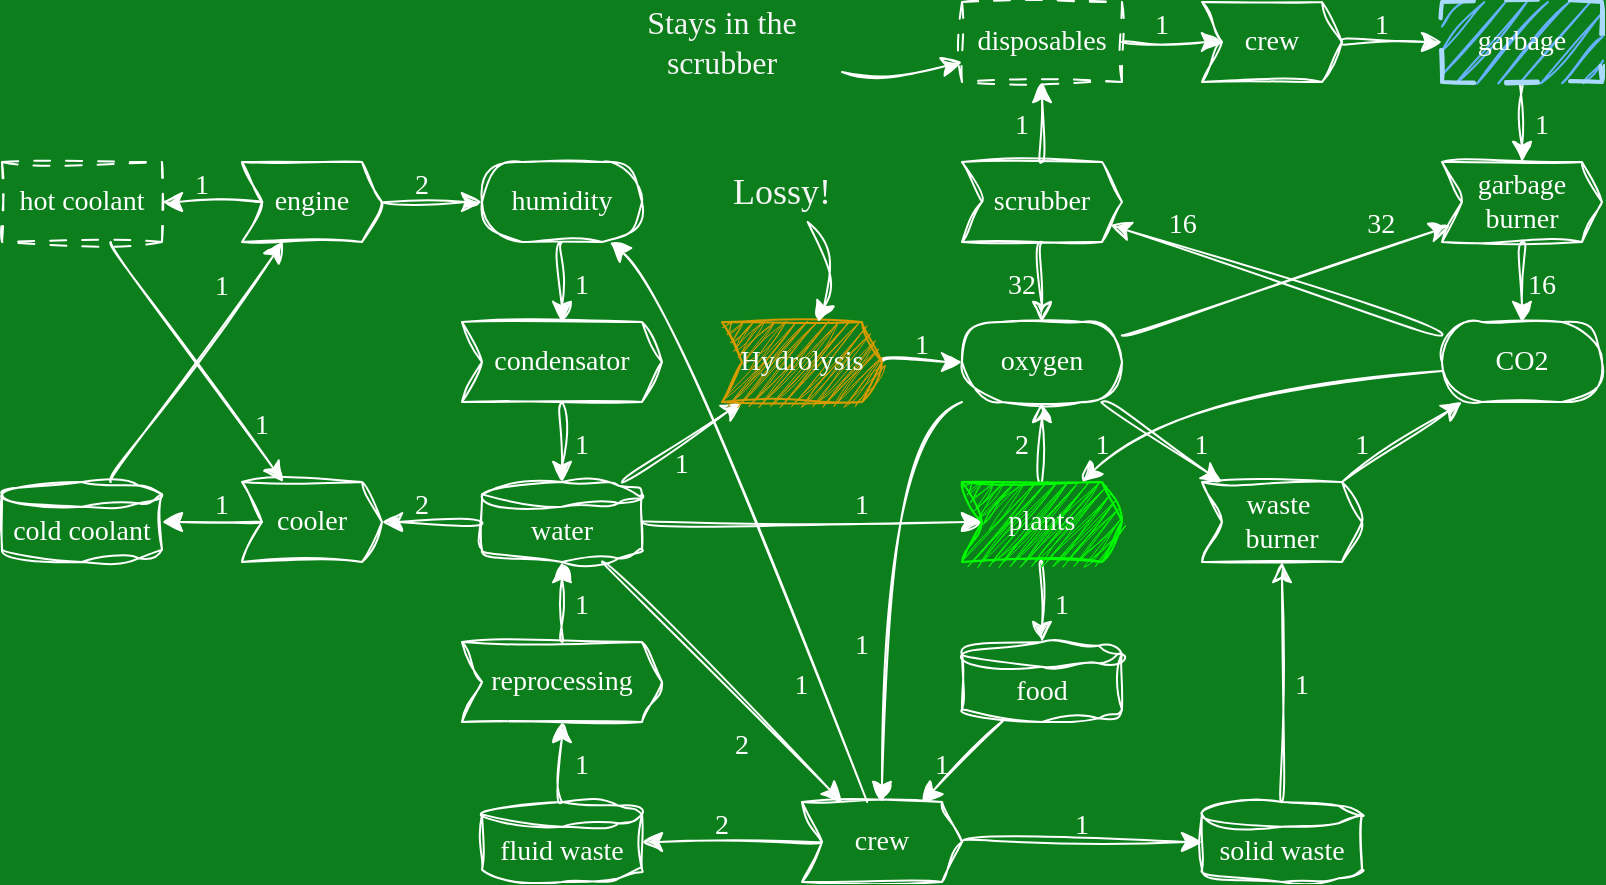 <mxfile version="28.0.6">
  <diagram name="Page-1" id="S1FUTQUYGq-v-Z-Q9evB">
    <mxGraphModel dx="2381" dy="922" grid="1" gridSize="10" guides="1" tooltips="1" connect="1" arrows="1" fold="1" page="1" pageScale="1" pageWidth="827" pageHeight="1169" background="light-dark(#0C7F1C,#5559AA)" math="0" shadow="0">
      <root>
        <mxCell id="0" />
        <mxCell id="1" parent="0" />
        <mxCell id="CmxRopXf3G86RnJkhXXH-24" value="2" style="edgeStyle=none;curved=1;rounded=0;orthogonalLoop=1;jettySize=auto;fontSize=14;startSize=8;endSize=8;fontFamily=Comic Sans MS;labelBackgroundColor=none;sketch=1;curveFitting=1;jiggle=2;strokeColor=#FFFFFF;fontColor=#FFFFFF;fontStyle=0" parent="1" source="CmxRopXf3G86RnJkhXXH-5" target="CmxRopXf3G86RnJkhXXH-13" edge="1">
          <mxGeometry x="0.2" y="-10" relative="1" as="geometry">
            <mxPoint as="offset" />
          </mxGeometry>
        </mxCell>
        <mxCell id="CmxRopXf3G86RnJkhXXH-39" value="1" style="edgeStyle=none;curved=1;rounded=0;orthogonalLoop=1;jettySize=auto;fontSize=14;startSize=8;endSize=8;fontFamily=Comic Sans MS;labelBackgroundColor=none;sketch=1;curveFitting=1;jiggle=2;strokeColor=#FFFFFF;fontColor=#FFFFFF;fontStyle=0" parent="1" source="CmxRopXf3G86RnJkhXXH-5" target="CmxRopXf3G86RnJkhXXH-15" edge="1">
          <mxGeometry x="0.294" y="10" relative="1" as="geometry">
            <mxPoint as="offset" />
          </mxGeometry>
        </mxCell>
        <mxCell id="iWIDf0FiWBgadMUSRAMe-8" value="2" style="edgeStyle=none;curved=1;rounded=0;orthogonalLoop=1;jettySize=auto;fontSize=14;startSize=8;endSize=8;fontFamily=Comic Sans MS;labelBackgroundColor=none;sketch=1;curveFitting=1;jiggle=2;strokeColor=#FFFFFF;fontColor=#FFFFFF;fontStyle=0" parent="1" source="CmxRopXf3G86RnJkhXXH-5" target="CmxRopXf3G86RnJkhXXH-18" edge="1">
          <mxGeometry x="0.333" y="-14" relative="1" as="geometry">
            <mxPoint as="offset" />
          </mxGeometry>
        </mxCell>
        <mxCell id="Fb7SYodg1rfcOdGR5ccG-2" value="1" style="edgeStyle=none;curved=1;rounded=0;orthogonalLoop=1;jettySize=auto;fontSize=14;startSize=8;endSize=8;fontFamily=Comic Sans MS;labelBackgroundColor=none;sketch=1;curveFitting=1;jiggle=2;strokeColor=#FFFFFF;fontColor=#FFFFFF;fontStyle=0" parent="1" source="CmxRopXf3G86RnJkhXXH-5" target="Fb7SYodg1rfcOdGR5ccG-1" edge="1">
          <mxGeometry x="-0.154" y="-8" relative="1" as="geometry">
            <mxPoint as="offset" />
          </mxGeometry>
        </mxCell>
        <mxCell id="CmxRopXf3G86RnJkhXXH-5" value="water" style="shape=cylinder3;whiteSpace=wrap;boundedLbl=1;backgroundOutline=1;size=6.207;fontFamily=Comic Sans MS;html=1;labelBackgroundColor=none;sketch=1;curveFitting=1;jiggle=2;fillColor=none;strokeColor=#FFFFFF;fontColor=#FFFFFF;fontSize=14;fontStyle=0" parent="1" vertex="1">
          <mxGeometry x="80" y="600" width="80" height="40" as="geometry" />
        </mxCell>
        <mxCell id="CmxRopXf3G86RnJkhXXH-57" value="1" style="edgeStyle=none;curved=1;rounded=0;orthogonalLoop=1;jettySize=auto;fontSize=14;startSize=8;endSize=8;fontFamily=Comic Sans MS;labelBackgroundColor=none;sketch=1;curveFitting=1;jiggle=2;strokeColor=#FFFFFF;fontColor=#FFFFFF;fontStyle=0" parent="1" source="CmxRopXf3G86RnJkhXXH-7" target="CmxRopXf3G86RnJkhXXH-53" edge="1">
          <mxGeometry x="0.462" y="11" relative="1" as="geometry">
            <mxPoint as="offset" />
          </mxGeometry>
        </mxCell>
        <mxCell id="Fb7SYodg1rfcOdGR5ccG-17" value="1" style="edgeStyle=none;curved=1;rounded=0;orthogonalLoop=1;jettySize=auto;fontSize=14;startSize=8;endSize=8;fontFamily=Comic Sans MS;labelBackgroundColor=none;sketch=1;curveFitting=1;jiggle=2;strokeColor=#FFFFFF;fontColor=#FFFFFF;fontStyle=0" parent="1" source="CmxRopXf3G86RnJkhXXH-7" target="CmxRopXf3G86RnJkhXXH-18" edge="1">
          <mxGeometry x="0.288" y="-10" relative="1" as="geometry">
            <Array as="points">
              <mxPoint x="280" y="580" />
            </Array>
            <mxPoint as="offset" />
          </mxGeometry>
        </mxCell>
        <mxCell id="Fb7SYodg1rfcOdGR5ccG-26" value="32" style="edgeStyle=none;curved=1;rounded=0;orthogonalLoop=1;jettySize=auto;fontSize=14;startSize=8;endSize=8;fontFamily=Comic Sans MS;labelBackgroundColor=none;sketch=1;curveFitting=1;jiggle=2;strokeColor=#FFFFFF;fontColor=#FFFFFF;fontStyle=0" parent="1" source="CmxRopXf3G86RnJkhXXH-7" target="Fb7SYodg1rfcOdGR5ccG-24" edge="1">
          <mxGeometry x="0.634" y="13" relative="1" as="geometry">
            <mxPoint as="offset" />
          </mxGeometry>
        </mxCell>
        <mxCell id="CmxRopXf3G86RnJkhXXH-7" value="oxygen" style="rounded=1;whiteSpace=wrap;sketch=1;curveFitting=1;jiggle=2;strokeWidth=1;glass=0;miterlimit=4;fillStyle=zigzag;fillColor=none;arcSize=50;fontFamily=Comic Sans MS;html=1;strokeColor=#FFFFFF;fontColor=#FFFFFF;fontSize=14;fontStyle=0" parent="1" vertex="1">
          <mxGeometry x="320" y="520" width="80" height="40" as="geometry" />
        </mxCell>
        <mxCell id="CmxRopXf3G86RnJkhXXH-29" value="1" style="edgeStyle=none;curved=1;rounded=0;orthogonalLoop=1;jettySize=auto;fontSize=14;startSize=8;endSize=8;fontFamily=Comic Sans MS;labelBackgroundColor=none;sketch=1;curveFitting=1;jiggle=2;strokeColor=#FFFFFF;fontColor=#FFFFFF;fontStyle=0" parent="1" source="Fb7SYodg1rfcOdGR5ccG-31" target="CmxRopXf3G86RnJkhXXH-13" edge="1">
          <mxGeometry x="0.586" y="9" relative="1" as="geometry">
            <mxPoint x="-90.0" y="480" as="sourcePoint" />
            <mxPoint as="offset" />
          </mxGeometry>
        </mxCell>
        <mxCell id="CmxRopXf3G86RnJkhXXH-27" value="1" style="edgeStyle=none;curved=1;rounded=0;orthogonalLoop=1;jettySize=auto;fontSize=14;startSize=8;endSize=8;fontFamily=Comic Sans MS;labelBackgroundColor=none;sketch=1;curveFitting=1;jiggle=2;strokeColor=#FFFFFF;fontColor=#FFFFFF;fontStyle=0" parent="1" source="CmxRopXf3G86RnJkhXXH-11" target="CmxRopXf3G86RnJkhXXH-12" edge="1">
          <mxGeometry x="0.538" y="13" relative="1" as="geometry">
            <mxPoint as="offset" />
          </mxGeometry>
        </mxCell>
        <mxCell id="CmxRopXf3G86RnJkhXXH-11" value="cold coolant" style="shape=cylinder3;whiteSpace=wrap;boundedLbl=1;backgroundOutline=1;size=6.207;fontFamily=Comic Sans MS;html=1;labelBackgroundColor=none;sketch=1;curveFitting=1;jiggle=2;fillColor=none;strokeColor=#FFFFFF;fontColor=#FFFFFF;fontSize=14;fontStyle=0" parent="1" vertex="1">
          <mxGeometry x="-160" y="600" width="80" height="40" as="geometry" />
        </mxCell>
        <mxCell id="CmxRopXf3G86RnJkhXXH-28" value="1" style="edgeStyle=none;curved=1;rounded=0;orthogonalLoop=1;jettySize=auto;fontSize=14;startSize=8;endSize=8;fontFamily=Comic Sans MS;labelBackgroundColor=none;sketch=1;curveFitting=1;jiggle=2;strokeColor=#FFFFFF;fontColor=#FFFFFF;fontStyle=0" parent="1" source="CmxRopXf3G86RnJkhXXH-12" target="Fb7SYodg1rfcOdGR5ccG-31" edge="1">
          <mxGeometry x="0.2" y="-10" relative="1" as="geometry">
            <mxPoint x="-80.0" y="460" as="targetPoint" />
            <mxPoint as="offset" />
          </mxGeometry>
        </mxCell>
        <mxCell id="CmxRopXf3G86RnJkhXXH-31" value="2" style="edgeStyle=none;curved=1;rounded=0;orthogonalLoop=1;jettySize=auto;fontSize=14;startSize=8;endSize=8;fontFamily=Comic Sans MS;labelBackgroundColor=none;sketch=1;curveFitting=1;jiggle=2;strokeColor=#FFFFFF;fontColor=#FFFFFF;fontStyle=0" parent="1" source="CmxRopXf3G86RnJkhXXH-12" target="CmxRopXf3G86RnJkhXXH-25" edge="1">
          <mxGeometry x="-0.2" y="10" relative="1" as="geometry">
            <mxPoint as="offset" />
          </mxGeometry>
        </mxCell>
        <mxCell id="CmxRopXf3G86RnJkhXXH-12" value="engine" style="shape=step;perimeter=stepPerimeter;whiteSpace=wrap;fixedSize=1;size=10;fontFamily=Comic Sans MS;html=1;labelBackgroundColor=none;sketch=1;curveFitting=1;jiggle=2;fillColor=none;strokeColor=#FFFFFF;fontColor=#FFFFFF;fontSize=14;fontStyle=0" parent="1" vertex="1">
          <mxGeometry x="-40" y="440" width="70" height="40" as="geometry" />
        </mxCell>
        <mxCell id="CmxRopXf3G86RnJkhXXH-26" value="1" style="edgeStyle=none;curved=1;rounded=0;orthogonalLoop=1;jettySize=auto;fontSize=14;startSize=8;endSize=8;fontFamily=Comic Sans MS;labelBackgroundColor=none;sketch=1;curveFitting=1;jiggle=2;strokeColor=#FFFFFF;fontColor=#FFFFFF;fontStyle=0" parent="1" source="CmxRopXf3G86RnJkhXXH-13" target="CmxRopXf3G86RnJkhXXH-11" edge="1">
          <mxGeometry x="-0.2" y="-10" relative="1" as="geometry">
            <mxPoint as="offset" />
          </mxGeometry>
        </mxCell>
        <mxCell id="CmxRopXf3G86RnJkhXXH-13" value="cooler" style="shape=step;perimeter=stepPerimeter;whiteSpace=wrap;fixedSize=1;size=10;fontFamily=Comic Sans MS;html=1;labelBackgroundColor=none;sketch=1;curveFitting=1;jiggle=2;fillColor=none;strokeColor=#FFFFFF;fontColor=#FFFFFF;fontSize=14;fontStyle=0" parent="1" vertex="1">
          <mxGeometry x="-40" y="600" width="70" height="40" as="geometry" />
        </mxCell>
        <mxCell id="CmxRopXf3G86RnJkhXXH-22" value="1" style="edgeStyle=none;curved=1;rounded=0;orthogonalLoop=1;jettySize=auto;fontSize=14;startSize=8;endSize=8;fontFamily=Comic Sans MS;labelBackgroundColor=none;sketch=1;curveFitting=1;jiggle=2;strokeColor=#FFFFFF;fontColor=#FFFFFF;fontStyle=0" parent="1" source="CmxRopXf3G86RnJkhXXH-15" target="Fb7SYodg1rfcOdGR5ccG-15" edge="1">
          <mxGeometry y="10" relative="1" as="geometry">
            <mxPoint x="433.333" y="680" as="sourcePoint" />
            <mxPoint x="360" y="680" as="targetPoint" />
            <mxPoint as="offset" />
          </mxGeometry>
        </mxCell>
        <mxCell id="CmxRopXf3G86RnJkhXXH-35" value="2" style="edgeStyle=none;curved=1;rounded=0;orthogonalLoop=1;jettySize=auto;fontSize=14;startSize=8;endSize=8;fontFamily=Comic Sans MS;labelBackgroundColor=none;sketch=1;curveFitting=1;jiggle=2;strokeColor=#FFFFFF;fontColor=#FFFFFF;fontStyle=0" parent="1" source="CmxRopXf3G86RnJkhXXH-15" target="CmxRopXf3G86RnJkhXXH-7" edge="1">
          <mxGeometry y="10" relative="1" as="geometry">
            <mxPoint as="offset" />
          </mxGeometry>
        </mxCell>
        <mxCell id="CmxRopXf3G86RnJkhXXH-15" value="plants" style="shape=step;perimeter=stepPerimeter;whiteSpace=wrap;fixedSize=1;size=10;fontFamily=Comic Sans MS;html=1;labelBackgroundColor=none;sketch=1;curveFitting=1;jiggle=2;fillColor=#00FF00;strokeColor=#00FF00;fontColor=#FFFFFF;fillStyle=zigzag;fontSize=14;fontStyle=0" parent="1" vertex="1">
          <mxGeometry x="320" y="600" width="80" height="40" as="geometry" />
        </mxCell>
        <mxCell id="CmxRopXf3G86RnJkhXXH-20" value="1" style="edgeStyle=none;curved=1;rounded=0;orthogonalLoop=1;jettySize=auto;fontSize=14;startSize=8;endSize=8;fontFamily=Comic Sans MS;labelBackgroundColor=none;sketch=1;curveFitting=1;jiggle=2;strokeColor=#FFFFFF;fontColor=#FFFFFF;fontStyle=0" parent="1" source="Fb7SYodg1rfcOdGR5ccG-15" target="CmxRopXf3G86RnJkhXXH-18" edge="1">
          <mxGeometry x="0.25" y="-7" relative="1" as="geometry">
            <mxPoint x="360" y="720" as="sourcePoint" />
            <mxPoint as="offset" />
          </mxGeometry>
        </mxCell>
        <mxCell id="iWIDf0FiWBgadMUSRAMe-10" value="1" style="edgeStyle=none;curved=1;rounded=0;orthogonalLoop=1;jettySize=auto;fontSize=14;startSize=8;endSize=8;fontFamily=Comic Sans MS;labelBackgroundColor=none;sketch=1;curveFitting=1;jiggle=2;strokeColor=#FFFFFF;fontColor=#FFFFFF;fontStyle=0" parent="1" source="CmxRopXf3G86RnJkhXXH-18" target="Fb7SYodg1rfcOdGR5ccG-10" edge="1">
          <mxGeometry y="10" relative="1" as="geometry">
            <mxPoint x="440" y="780" as="targetPoint" />
            <mxPoint as="offset" />
          </mxGeometry>
        </mxCell>
        <mxCell id="Fb7SYodg1rfcOdGR5ccG-13" value="2" style="edgeStyle=none;curved=1;rounded=0;orthogonalLoop=1;jettySize=auto;fontSize=14;startSize=8;endSize=8;fontFamily=Comic Sans MS;labelBackgroundColor=none;sketch=1;curveFitting=1;jiggle=2;strokeColor=#FFFFFF;fontColor=#FFFFFF;fontStyle=0" parent="1" source="CmxRopXf3G86RnJkhXXH-18" target="Fb7SYodg1rfcOdGR5ccG-11" edge="1">
          <mxGeometry x="0.111" y="-10" relative="1" as="geometry">
            <mxPoint as="offset" />
          </mxGeometry>
        </mxCell>
        <mxCell id="Fb7SYodg1rfcOdGR5ccG-18" value="1" style="edgeStyle=none;curved=1;rounded=0;orthogonalLoop=1;jettySize=auto;fontSize=14;startSize=8;endSize=8;fontFamily=Comic Sans MS;labelBackgroundColor=none;sketch=1;curveFitting=1;jiggle=2;strokeColor=#FFFFFF;fontColor=#FFFFFF;fontStyle=0" parent="1" source="CmxRopXf3G86RnJkhXXH-18" target="CmxRopXf3G86RnJkhXXH-25" edge="1">
          <mxGeometry x="-0.569" y="10" relative="1" as="geometry">
            <Array as="points">
              <mxPoint x="180" y="510" />
            </Array>
            <mxPoint as="offset" />
          </mxGeometry>
        </mxCell>
        <mxCell id="CmxRopXf3G86RnJkhXXH-18" value="crew" style="shape=step;perimeter=stepPerimeter;whiteSpace=wrap;fixedSize=1;size=10;fontFamily=Comic Sans MS;html=1;labelBackgroundColor=none;sketch=1;curveFitting=1;jiggle=2;fillColor=none;strokeColor=#FFFFFF;fontColor=#FFFFFF;fontSize=14;fontStyle=0" parent="1" vertex="1">
          <mxGeometry x="240" y="760" width="80" height="40" as="geometry" />
        </mxCell>
        <mxCell id="CmxRopXf3G86RnJkhXXH-33" value="1" style="edgeStyle=none;curved=1;rounded=0;orthogonalLoop=1;jettySize=auto;fontSize=14;startSize=8;endSize=8;fontFamily=Comic Sans MS;labelBackgroundColor=none;sketch=1;curveFitting=1;jiggle=2;strokeColor=#FFFFFF;fontColor=#FFFFFF;fontStyle=0" parent="1" source="CmxRopXf3G86RnJkhXXH-25" target="CmxRopXf3G86RnJkhXXH-32" edge="1">
          <mxGeometry y="10" relative="1" as="geometry">
            <mxPoint as="offset" />
          </mxGeometry>
        </mxCell>
        <mxCell id="CmxRopXf3G86RnJkhXXH-25" value="humidity" style="rounded=1;whiteSpace=wrap;sketch=1;curveFitting=1;jiggle=2;strokeWidth=1;glass=0;miterlimit=4;fillStyle=zigzag;fillColor=none;arcSize=50;fontFamily=Comic Sans MS;html=1;strokeColor=#FFFFFF;fontColor=#FFFFFF;fontSize=14;fontStyle=0" parent="1" vertex="1">
          <mxGeometry x="80" y="440" width="80" height="40" as="geometry" />
        </mxCell>
        <mxCell id="CmxRopXf3G86RnJkhXXH-34" value="1" style="edgeStyle=none;curved=1;rounded=0;orthogonalLoop=1;jettySize=auto;fontSize=14;startSize=8;endSize=8;fontFamily=Comic Sans MS;labelBackgroundColor=none;sketch=1;curveFitting=1;jiggle=2;strokeColor=#FFFFFF;fontColor=#FFFFFF;fontStyle=0" parent="1" source="CmxRopXf3G86RnJkhXXH-32" target="CmxRopXf3G86RnJkhXXH-5" edge="1">
          <mxGeometry y="10" relative="1" as="geometry">
            <mxPoint as="offset" />
          </mxGeometry>
        </mxCell>
        <mxCell id="CmxRopXf3G86RnJkhXXH-32" value="condensator" style="shape=step;perimeter=stepPerimeter;whiteSpace=wrap;fixedSize=1;size=10;fontFamily=Comic Sans MS;html=1;labelBackgroundColor=none;sketch=1;curveFitting=1;jiggle=2;fillColor=none;strokeColor=#FFFFFF;fontColor=#FFFFFF;fontSize=14;fontStyle=0" parent="1" vertex="1">
          <mxGeometry x="70" y="520" width="100" height="40" as="geometry" />
        </mxCell>
        <mxCell id="CmxRopXf3G86RnJkhXXH-38" value="1" style="edgeStyle=none;curved=1;rounded=0;orthogonalLoop=1;jettySize=auto;fontSize=14;startSize=8;endSize=8;fontFamily=Comic Sans MS;labelBackgroundColor=none;sketch=1;curveFitting=1;jiggle=2;strokeColor=#FFFFFF;fontColor=#FFFFFF;fontStyle=0" parent="1" source="CmxRopXf3G86RnJkhXXH-36" target="CmxRopXf3G86RnJkhXXH-5" edge="1">
          <mxGeometry y="-10" relative="1" as="geometry">
            <mxPoint as="offset" />
          </mxGeometry>
        </mxCell>
        <mxCell id="CmxRopXf3G86RnJkhXXH-36" value="reprocessing" style="shape=step;perimeter=stepPerimeter;whiteSpace=wrap;fixedSize=1;size=10;fontFamily=Comic Sans MS;html=1;labelBackgroundColor=none;sketch=1;curveFitting=1;jiggle=2;fillColor=none;strokeColor=#FFFFFF;fontColor=#FFFFFF;fontSize=14;fontStyle=0" parent="1" vertex="1">
          <mxGeometry x="70" y="680" width="100" height="40" as="geometry" />
        </mxCell>
        <mxCell id="CmxRopXf3G86RnJkhXXH-42" value="1" style="edgeStyle=none;curved=1;rounded=0;orthogonalLoop=1;jettySize=auto;fontSize=14;startSize=8;endSize=8;fontFamily=Comic Sans MS;labelBackgroundColor=none;sketch=1;curveFitting=1;jiggle=2;strokeColor=#FFFFFF;fontColor=#FFFFFF;fontStyle=0" parent="1" source="CmxRopXf3G86RnJkhXXH-40" target="CmxRopXf3G86RnJkhXXH-15" edge="1">
          <mxGeometry x="0.785" y="-7" relative="1" as="geometry">
            <mxPoint as="offset" />
            <Array as="points">
              <mxPoint x="420" y="560" />
            </Array>
          </mxGeometry>
        </mxCell>
        <mxCell id="CmxRopXf3G86RnJkhXXH-47" value="16" style="edgeStyle=none;curved=1;rounded=0;orthogonalLoop=1;jettySize=auto;fontSize=14;startSize=8;endSize=8;fontFamily=Comic Sans MS;labelBackgroundColor=none;sketch=1;curveFitting=1;jiggle=2;strokeColor=#FFFFFF;fontColor=#FFFFFF;fontStyle=0" parent="1" source="CmxRopXf3G86RnJkhXXH-40" target="CmxRopXf3G86RnJkhXXH-46" edge="1">
          <mxGeometry x="0.617" y="-13" relative="1" as="geometry">
            <mxPoint as="offset" />
          </mxGeometry>
        </mxCell>
        <mxCell id="CmxRopXf3G86RnJkhXXH-56" value="32" style="edgeStyle=none;curved=1;rounded=0;orthogonalLoop=1;jettySize=auto;fontSize=14;startSize=8;endSize=8;fontFamily=Comic Sans MS;labelBackgroundColor=none;sketch=1;curveFitting=1;jiggle=2;strokeColor=#FFFFFF;fontColor=#FFFFFF;fontStyle=0" parent="1" source="CmxRopXf3G86RnJkhXXH-46" target="CmxRopXf3G86RnJkhXXH-7" edge="1">
          <mxGeometry y="-10" relative="1" as="geometry">
            <mxPoint as="offset" />
          </mxGeometry>
        </mxCell>
        <mxCell id="CmxRopXf3G86RnJkhXXH-40" value="CO2" style="rounded=1;whiteSpace=wrap;sketch=1;curveFitting=1;jiggle=2;strokeWidth=1;glass=0;miterlimit=4;fillStyle=zigzag;fillColor=none;arcSize=50;fontFamily=Comic Sans MS;html=1;strokeColor=#FFFFFF;fontColor=#FFFFFF;fontSize=14;fontStyle=0" parent="1" vertex="1">
          <mxGeometry x="560" y="520" width="80" height="40" as="geometry" />
        </mxCell>
        <mxCell id="CmxRopXf3G86RnJkhXXH-48" value="1" style="edgeStyle=none;curved=1;rounded=0;orthogonalLoop=1;jettySize=auto;fontSize=14;startSize=8;endSize=8;fontFamily=Comic Sans MS;labelBackgroundColor=none;sketch=1;curveFitting=1;jiggle=2;strokeColor=#FFFFFF;fontColor=#FFFFFF;fontStyle=0" parent="1" source="CmxRopXf3G86RnJkhXXH-46" target="Fb7SYodg1rfcOdGR5ccG-7" edge="1">
          <mxGeometry y="10" relative="1" as="geometry">
            <mxPoint as="offset" />
          </mxGeometry>
        </mxCell>
        <mxCell id="CmxRopXf3G86RnJkhXXH-46" value="scrubber" style="shape=step;perimeter=stepPerimeter;whiteSpace=wrap;fixedSize=1;size=10;fontFamily=Comic Sans MS;html=1;labelBackgroundColor=none;sketch=1;curveFitting=1;jiggle=2;fillColor=none;strokeColor=#FFFFFF;fontColor=#FFFFFF;fontSize=14;fontStyle=0" parent="1" vertex="1">
          <mxGeometry x="320" y="440" width="80" height="40" as="geometry" />
        </mxCell>
        <mxCell id="CmxRopXf3G86RnJkhXXH-52" value="1" style="edgeStyle=none;curved=1;rounded=0;orthogonalLoop=1;jettySize=auto;fontSize=14;startSize=8;endSize=8;fontFamily=Comic Sans MS;labelBackgroundColor=none;sketch=1;curveFitting=1;jiggle=2;strokeColor=#FFFFFF;fontColor=#FFFFFF;fontStyle=0" parent="1" source="CmxRopXf3G86RnJkhXXH-49" target="Qm1uJkAt7yXk0qactRz2-2" edge="1">
          <mxGeometry x="-0.2" y="10" relative="1" as="geometry">
            <mxPoint x="650" y="339.524" as="targetPoint" />
            <mxPoint as="offset" />
          </mxGeometry>
        </mxCell>
        <mxCell id="CmxRopXf3G86RnJkhXXH-49" value="crew" style="shape=step;perimeter=stepPerimeter;whiteSpace=wrap;fixedSize=1;size=10;fontFamily=Comic Sans MS;html=1;labelBackgroundColor=none;sketch=1;curveFitting=1;jiggle=2;fillColor=none;strokeColor=#FFFFFF;fontColor=#FFFFFF;fontSize=14;fontStyle=0" parent="1" vertex="1">
          <mxGeometry x="440" y="360" width="70" height="40" as="geometry" />
        </mxCell>
        <mxCell id="CmxRopXf3G86RnJkhXXH-54" value="1" style="edgeStyle=none;curved=1;rounded=0;orthogonalLoop=1;jettySize=auto;fontSize=14;startSize=8;endSize=8;fontFamily=Comic Sans MS;labelBackgroundColor=none;sketch=1;curveFitting=1;jiggle=2;strokeColor=#FFFFFF;fontColor=#FFFFFF;fontStyle=0" parent="1" source="Qm1uJkAt7yXk0qactRz2-2" target="Fb7SYodg1rfcOdGR5ccG-24" edge="1">
          <mxGeometry y="10" relative="1" as="geometry">
            <mxPoint x="676.154" y="350" as="sourcePoint" />
            <mxPoint as="offset" />
          </mxGeometry>
        </mxCell>
        <mxCell id="CmxRopXf3G86RnJkhXXH-55" value="1" style="edgeStyle=none;curved=1;rounded=0;orthogonalLoop=1;jettySize=auto;fontSize=14;startSize=8;endSize=8;fontFamily=Comic Sans MS;labelBackgroundColor=none;sketch=1;curveFitting=1;jiggle=2;strokeColor=#FFFFFF;fontColor=#FFFFFF;fontStyle=0" parent="1" source="CmxRopXf3G86RnJkhXXH-53" target="CmxRopXf3G86RnJkhXXH-40" edge="1">
          <mxGeometry x="-0.462" y="11" relative="1" as="geometry">
            <mxPoint as="offset" />
            <Array as="points">
              <mxPoint x="540" y="580" />
            </Array>
          </mxGeometry>
        </mxCell>
        <mxCell id="CmxRopXf3G86RnJkhXXH-53" value="waste&amp;nbsp;&lt;br&gt;burner" style="shape=step;perimeter=stepPerimeter;whiteSpace=wrap;fixedSize=1;size=10;fontFamily=Comic Sans MS;html=1;labelBackgroundColor=none;sketch=1;curveFitting=1;jiggle=2;fillColor=none;strokeColor=#FFFFFF;fontColor=#FFFFFF;fontSize=14;fontStyle=0" parent="1" vertex="1">
          <mxGeometry x="440" y="600" width="80" height="40" as="geometry" />
        </mxCell>
        <mxCell id="Fb7SYodg1rfcOdGR5ccG-3" value="1" style="edgeStyle=none;curved=1;rounded=0;orthogonalLoop=1;jettySize=auto;fontSize=14;startSize=8;endSize=8;fontFamily=Comic Sans MS;labelBackgroundColor=none;sketch=1;curveFitting=1;jiggle=2;strokeColor=#FFFFFF;fontColor=#FFFFFF;fontStyle=0" parent="1" source="Fb7SYodg1rfcOdGR5ccG-1" target="CmxRopXf3G86RnJkhXXH-7" edge="1">
          <mxGeometry y="10" relative="1" as="geometry">
            <mxPoint as="offset" />
          </mxGeometry>
        </mxCell>
        <mxCell id="Fb7SYodg1rfcOdGR5ccG-1" value="Hydrolysis" style="shape=step;perimeter=stepPerimeter;whiteSpace=wrap;fixedSize=1;size=10;fillColor=#D79B00;strokeColor=#d79b00;sketch=1;curveFitting=1;jiggle=2;fontFamily=Comic Sans MS;html=1;fillStyle=zigzag;fontColor=light-dark(#ffffff, #ededed);fontSize=14;fontStyle=0" parent="1" vertex="1">
          <mxGeometry x="200" y="520" width="80" height="40" as="geometry" />
        </mxCell>
        <mxCell id="Fb7SYodg1rfcOdGR5ccG-8" value="1" style="edgeStyle=none;curved=1;rounded=0;orthogonalLoop=1;jettySize=auto;fontSize=14;startSize=8;endSize=8;fontFamily=Comic Sans MS;labelBackgroundColor=none;sketch=1;curveFitting=1;jiggle=2;strokeColor=#FFFFFF;fontColor=#FFFFFF;fontStyle=0" parent="1" source="Fb7SYodg1rfcOdGR5ccG-7" target="CmxRopXf3G86RnJkhXXH-49" edge="1">
          <mxGeometry x="-0.2" y="10" relative="1" as="geometry">
            <mxPoint as="offset" />
          </mxGeometry>
        </mxCell>
        <mxCell id="Fb7SYodg1rfcOdGR5ccG-7" value="disposables" style="rounded=0;whiteSpace=wrap;dashed=1;dashPattern=8 8;fontFamily=Comic Sans MS;html=1;labelBackgroundColor=none;sketch=1;curveFitting=1;jiggle=2;fillColor=none;strokeColor=#FFFFFF;fontColor=#FFFFFF;fontSize=14;fontStyle=0" parent="1" vertex="1">
          <mxGeometry x="320" y="360" width="80" height="40" as="geometry" />
        </mxCell>
        <mxCell id="Fb7SYodg1rfcOdGR5ccG-12" value="1" style="edgeStyle=none;curved=1;rounded=0;orthogonalLoop=1;jettySize=auto;fontSize=14;startSize=8;endSize=8;fontFamily=Comic Sans MS;labelBackgroundColor=none;sketch=1;curveFitting=1;jiggle=2;strokeColor=#FFFFFF;fontColor=#FFFFFF;fontStyle=0" parent="1" source="Fb7SYodg1rfcOdGR5ccG-10" target="CmxRopXf3G86RnJkhXXH-53" edge="1">
          <mxGeometry y="-10" relative="1" as="geometry">
            <mxPoint as="offset" />
          </mxGeometry>
        </mxCell>
        <mxCell id="Fb7SYodg1rfcOdGR5ccG-10" value="solid waste" style="shape=cylinder3;whiteSpace=wrap;boundedLbl=1;backgroundOutline=1;size=6.207;fontFamily=Comic Sans MS;html=1;labelBackgroundColor=none;sketch=1;curveFitting=1;jiggle=2;fillColor=none;strokeColor=#FFFFFF;fontColor=#FFFFFF;fontSize=14;fontStyle=0" parent="1" vertex="1">
          <mxGeometry x="440" y="760" width="80" height="40" as="geometry" />
        </mxCell>
        <mxCell id="Fb7SYodg1rfcOdGR5ccG-14" value="1" style="edgeStyle=none;curved=1;rounded=0;orthogonalLoop=1;jettySize=auto;fontSize=14;startSize=8;endSize=8;fontFamily=Comic Sans MS;labelBackgroundColor=none;sketch=1;curveFitting=1;jiggle=2;strokeColor=#FFFFFF;fontColor=#FFFFFF;fontStyle=0" parent="1" source="Fb7SYodg1rfcOdGR5ccG-11" target="CmxRopXf3G86RnJkhXXH-36" edge="1">
          <mxGeometry y="-10" relative="1" as="geometry">
            <mxPoint as="offset" />
          </mxGeometry>
        </mxCell>
        <mxCell id="Fb7SYodg1rfcOdGR5ccG-11" value="fluid waste" style="shape=cylinder3;whiteSpace=wrap;boundedLbl=1;backgroundOutline=1;size=6.207;fontFamily=Comic Sans MS;html=1;labelBackgroundColor=none;sketch=1;curveFitting=1;jiggle=2;fillColor=none;strokeColor=#FFFFFF;fontColor=#FFFFFF;fontSize=14;fontStyle=0" parent="1" vertex="1">
          <mxGeometry x="80" y="760" width="80" height="40" as="geometry" />
        </mxCell>
        <mxCell id="Fb7SYodg1rfcOdGR5ccG-15" value="food" style="shape=cylinder3;whiteSpace=wrap;boundedLbl=1;backgroundOutline=1;size=6.207;fontFamily=Comic Sans MS;html=1;labelBackgroundColor=none;sketch=1;curveFitting=1;jiggle=2;fillColor=none;strokeColor=#FFFFFF;fontColor=#FFFFFF;fontSize=14;fontStyle=0" parent="1" vertex="1">
          <mxGeometry x="320" y="680" width="80" height="40" as="geometry" />
        </mxCell>
        <mxCell id="Fb7SYodg1rfcOdGR5ccG-25" value="16" style="edgeStyle=none;curved=1;rounded=0;orthogonalLoop=1;jettySize=auto;fontSize=14;startSize=8;endSize=8;fontFamily=Comic Sans MS;labelBackgroundColor=none;sketch=1;curveFitting=1;jiggle=2;strokeColor=#FFFFFF;fontColor=#FFFFFF;fontStyle=0" parent="1" source="Fb7SYodg1rfcOdGR5ccG-24" target="CmxRopXf3G86RnJkhXXH-40" edge="1">
          <mxGeometry y="10" relative="1" as="geometry">
            <mxPoint as="offset" />
          </mxGeometry>
        </mxCell>
        <mxCell id="Fb7SYodg1rfcOdGR5ccG-24" value="garbage burner" style="shape=step;perimeter=stepPerimeter;whiteSpace=wrap;fixedSize=1;size=10;fontFamily=Comic Sans MS;html=1;labelBackgroundColor=none;sketch=1;curveFitting=1;jiggle=2;fillColor=none;strokeColor=#FFFFFF;fontColor=#FFFFFF;fontSize=14;fontStyle=0" parent="1" vertex="1">
          <mxGeometry x="560" y="440" width="80" height="40" as="geometry" />
        </mxCell>
        <mxCell id="Fb7SYodg1rfcOdGR5ccG-31" value="hot coolant" style="rounded=0;whiteSpace=wrap;dashed=1;dashPattern=8 8;fontFamily=Comic Sans MS;html=1;labelBackgroundColor=none;sketch=1;curveFitting=1;jiggle=2;fillColor=none;strokeColor=#FFFFFF;fontColor=#FFFFFF;fontSize=14;fontStyle=0" parent="1" vertex="1">
          <mxGeometry x="-160" y="440" width="80" height="40" as="geometry" />
        </mxCell>
        <mxCell id="Qm1uJkAt7yXk0qactRz2-2" value="garbage" style="rounded=0;whiteSpace=wrap;dashed=1;dashPattern=8 8;sketch=1;curveFitting=1;jiggle=2;fillColor=#66B2FF;strokeColor=#AAD9FF;fontFamily=Comic Sans MS;html=1;fontColor=light-dark(#ffffff, #ededed);strokeWidth=2;fontSize=14;fontStyle=0" parent="1" vertex="1">
          <mxGeometry x="560" y="360" width="80" height="40" as="geometry" />
        </mxCell>
        <mxCell id="kWHwPpTAdsO5BC1BTo7w-1" value="&lt;font style=&quot;font-size: 18px;&quot;&gt;Lossy!&lt;/font&gt;" style="text;html=1;align=center;verticalAlign=middle;whiteSpace=wrap;rounded=0;fontFamily=Comic Sans MS;fontColor=#F5F5F5;fontSize=16;fontStyle=0" vertex="1" parent="1">
          <mxGeometry x="200" y="440" width="60" height="30" as="geometry" />
        </mxCell>
        <mxCell id="kWHwPpTAdsO5BC1BTo7w-2" value="" style="edgeStyle=none;curved=1;rounded=0;orthogonalLoop=1;jettySize=auto;fontSize=14;startSize=8;endSize=8;fontFamily=Comic Sans MS;labelBackgroundColor=none;sketch=1;curveFitting=1;jiggle=2;strokeColor=#FFFFFF;fontColor=#FFFFFF;fontStyle=0;" edge="1" parent="1" source="kWHwPpTAdsO5BC1BTo7w-1" target="Fb7SYodg1rfcOdGR5ccG-1">
          <mxGeometry x="0.617" y="-13" relative="1" as="geometry">
            <mxPoint as="offset" />
            <mxPoint x="736" y="576" as="sourcePoint" />
            <mxPoint x="570" y="520" as="targetPoint" />
            <Array as="points">
              <mxPoint x="260" y="490" />
            </Array>
          </mxGeometry>
        </mxCell>
        <mxCell id="kWHwPpTAdsO5BC1BTo7w-3" value="Stays in the scrubber" style="text;html=1;align=center;verticalAlign=middle;whiteSpace=wrap;rounded=0;fontFamily=Comic Sans MS;fontColor=#F5F5F5;fontSize=16;fontStyle=0" vertex="1" parent="1">
          <mxGeometry x="140" y="360" width="120" height="40" as="geometry" />
        </mxCell>
        <mxCell id="kWHwPpTAdsO5BC1BTo7w-4" value="" style="edgeStyle=none;curved=1;rounded=0;orthogonalLoop=1;jettySize=auto;fontSize=14;startSize=8;endSize=8;fontFamily=Comic Sans MS;labelBackgroundColor=none;sketch=1;curveFitting=1;jiggle=2;strokeColor=#FFFFFF;fontColor=#FFFFFF;fontStyle=0;" edge="1" parent="1" source="kWHwPpTAdsO5BC1BTo7w-3" target="Fb7SYodg1rfcOdGR5ccG-7">
          <mxGeometry x="0.617" y="-13" relative="1" as="geometry">
            <mxPoint as="offset" />
            <mxPoint x="736" y="576" as="sourcePoint" />
            <mxPoint x="570" y="520" as="targetPoint" />
            <Array as="points">
              <mxPoint x="280" y="400" />
            </Array>
          </mxGeometry>
        </mxCell>
      </root>
    </mxGraphModel>
  </diagram>
</mxfile>
